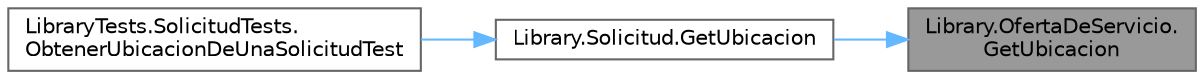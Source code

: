 digraph "Library.OfertaDeServicio.GetUbicacion"
{
 // INTERACTIVE_SVG=YES
 // LATEX_PDF_SIZE
  bgcolor="transparent";
  edge [fontname=Helvetica,fontsize=10,labelfontname=Helvetica,labelfontsize=10];
  node [fontname=Helvetica,fontsize=10,shape=box,height=0.2,width=0.4];
  rankdir="RL";
  Node1 [label="Library.OfertaDeServicio.\lGetUbicacion",height=0.2,width=0.4,color="gray40", fillcolor="grey60", style="filled", fontcolor="black",tooltip="Método para obtener la ubicación de la oferta de servicio."];
  Node1 -> Node2 [dir="back",color="steelblue1",style="solid"];
  Node2 [label="Library.Solicitud.GetUbicacion",height=0.2,width=0.4,color="grey40", fillcolor="white", style="filled",URL="$classLibrary_1_1Solicitud.html#ad76f396679fbd1210caf2e6c2326906d",tooltip="Método para obtener la ubicación de una oferta."];
  Node2 -> Node3 [dir="back",color="steelblue1",style="solid"];
  Node3 [label="LibraryTests.SolicitudTests.\lObtenerUbicacionDeUnaSolicitudTest",height=0.2,width=0.4,color="grey40", fillcolor="white", style="filled",URL="$classLibraryTests_1_1SolicitudTests.html#a722d2d9e6be9fb37a6cafe83f0cf249e",tooltip="Test para obtener el la ubicación de una solicitud."];
}
